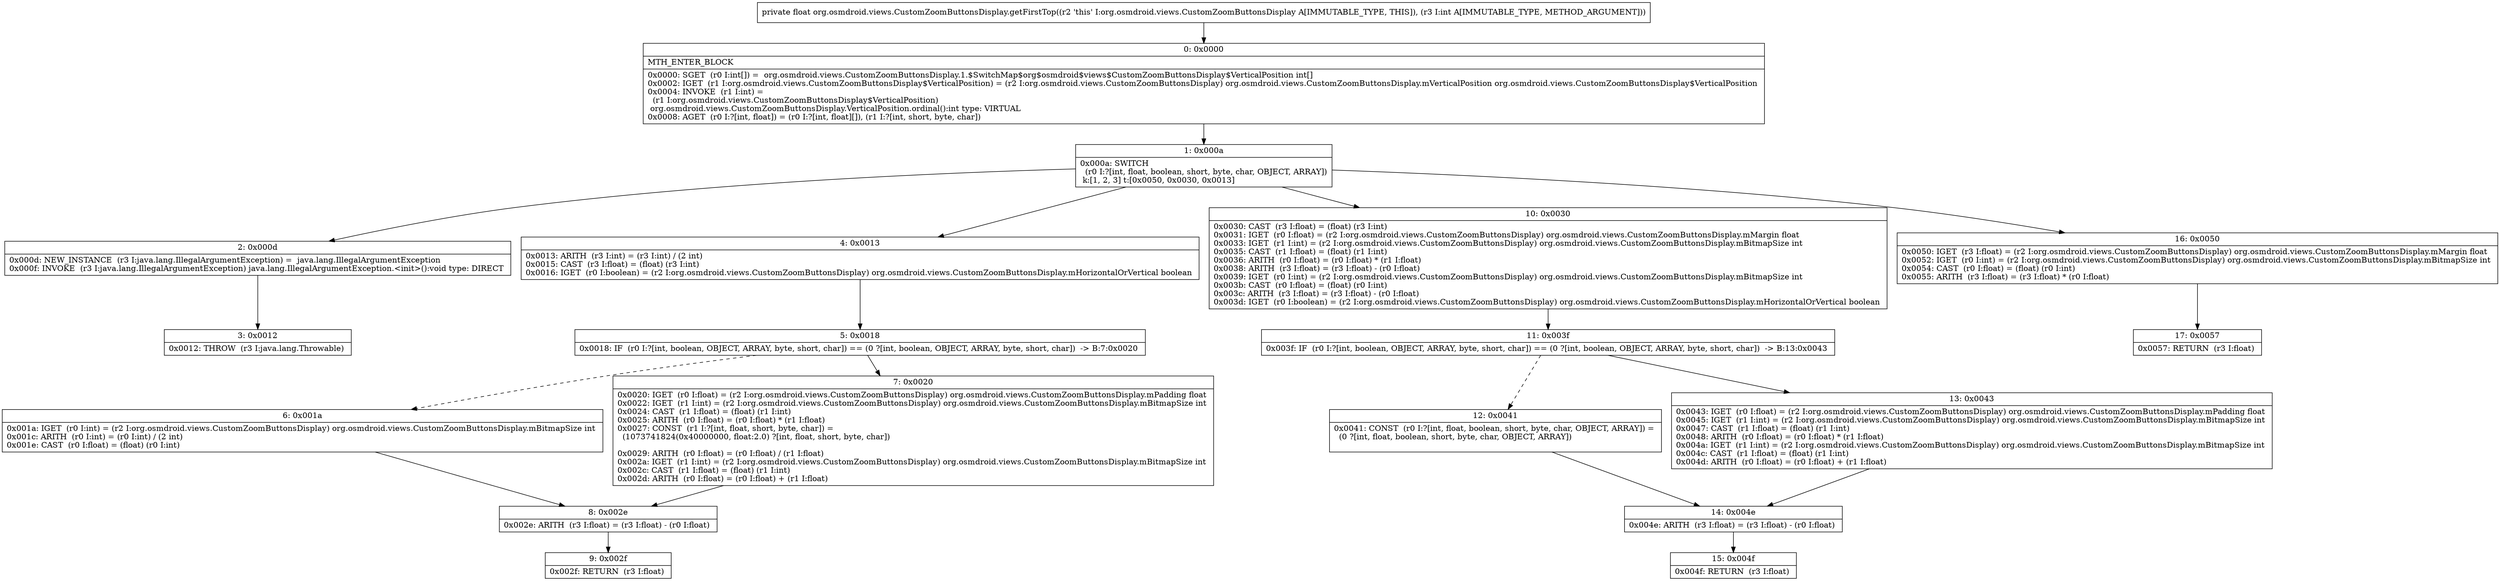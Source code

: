 digraph "CFG fororg.osmdroid.views.CustomZoomButtonsDisplay.getFirstTop(I)F" {
Node_0 [shape=record,label="{0\:\ 0x0000|MTH_ENTER_BLOCK\l|0x0000: SGET  (r0 I:int[]) =  org.osmdroid.views.CustomZoomButtonsDisplay.1.$SwitchMap$org$osmdroid$views$CustomZoomButtonsDisplay$VerticalPosition int[] \l0x0002: IGET  (r1 I:org.osmdroid.views.CustomZoomButtonsDisplay$VerticalPosition) = (r2 I:org.osmdroid.views.CustomZoomButtonsDisplay) org.osmdroid.views.CustomZoomButtonsDisplay.mVerticalPosition org.osmdroid.views.CustomZoomButtonsDisplay$VerticalPosition \l0x0004: INVOKE  (r1 I:int) = \l  (r1 I:org.osmdroid.views.CustomZoomButtonsDisplay$VerticalPosition)\l org.osmdroid.views.CustomZoomButtonsDisplay.VerticalPosition.ordinal():int type: VIRTUAL \l0x0008: AGET  (r0 I:?[int, float]) = (r0 I:?[int, float][]), (r1 I:?[int, short, byte, char]) \l}"];
Node_1 [shape=record,label="{1\:\ 0x000a|0x000a: SWITCH  \l  (r0 I:?[int, float, boolean, short, byte, char, OBJECT, ARRAY])\l k:[1, 2, 3] t:[0x0050, 0x0030, 0x0013] \l}"];
Node_2 [shape=record,label="{2\:\ 0x000d|0x000d: NEW_INSTANCE  (r3 I:java.lang.IllegalArgumentException) =  java.lang.IllegalArgumentException \l0x000f: INVOKE  (r3 I:java.lang.IllegalArgumentException) java.lang.IllegalArgumentException.\<init\>():void type: DIRECT \l}"];
Node_3 [shape=record,label="{3\:\ 0x0012|0x0012: THROW  (r3 I:java.lang.Throwable) \l}"];
Node_4 [shape=record,label="{4\:\ 0x0013|0x0013: ARITH  (r3 I:int) = (r3 I:int) \/ (2 int) \l0x0015: CAST  (r3 I:float) = (float) (r3 I:int) \l0x0016: IGET  (r0 I:boolean) = (r2 I:org.osmdroid.views.CustomZoomButtonsDisplay) org.osmdroid.views.CustomZoomButtonsDisplay.mHorizontalOrVertical boolean \l}"];
Node_5 [shape=record,label="{5\:\ 0x0018|0x0018: IF  (r0 I:?[int, boolean, OBJECT, ARRAY, byte, short, char]) == (0 ?[int, boolean, OBJECT, ARRAY, byte, short, char])  \-\> B:7:0x0020 \l}"];
Node_6 [shape=record,label="{6\:\ 0x001a|0x001a: IGET  (r0 I:int) = (r2 I:org.osmdroid.views.CustomZoomButtonsDisplay) org.osmdroid.views.CustomZoomButtonsDisplay.mBitmapSize int \l0x001c: ARITH  (r0 I:int) = (r0 I:int) \/ (2 int) \l0x001e: CAST  (r0 I:float) = (float) (r0 I:int) \l}"];
Node_7 [shape=record,label="{7\:\ 0x0020|0x0020: IGET  (r0 I:float) = (r2 I:org.osmdroid.views.CustomZoomButtonsDisplay) org.osmdroid.views.CustomZoomButtonsDisplay.mPadding float \l0x0022: IGET  (r1 I:int) = (r2 I:org.osmdroid.views.CustomZoomButtonsDisplay) org.osmdroid.views.CustomZoomButtonsDisplay.mBitmapSize int \l0x0024: CAST  (r1 I:float) = (float) (r1 I:int) \l0x0025: ARITH  (r0 I:float) = (r0 I:float) * (r1 I:float) \l0x0027: CONST  (r1 I:?[int, float, short, byte, char]) = \l  (1073741824(0x40000000, float:2.0) ?[int, float, short, byte, char])\l \l0x0029: ARITH  (r0 I:float) = (r0 I:float) \/ (r1 I:float) \l0x002a: IGET  (r1 I:int) = (r2 I:org.osmdroid.views.CustomZoomButtonsDisplay) org.osmdroid.views.CustomZoomButtonsDisplay.mBitmapSize int \l0x002c: CAST  (r1 I:float) = (float) (r1 I:int) \l0x002d: ARITH  (r0 I:float) = (r0 I:float) + (r1 I:float) \l}"];
Node_8 [shape=record,label="{8\:\ 0x002e|0x002e: ARITH  (r3 I:float) = (r3 I:float) \- (r0 I:float) \l}"];
Node_9 [shape=record,label="{9\:\ 0x002f|0x002f: RETURN  (r3 I:float) \l}"];
Node_10 [shape=record,label="{10\:\ 0x0030|0x0030: CAST  (r3 I:float) = (float) (r3 I:int) \l0x0031: IGET  (r0 I:float) = (r2 I:org.osmdroid.views.CustomZoomButtonsDisplay) org.osmdroid.views.CustomZoomButtonsDisplay.mMargin float \l0x0033: IGET  (r1 I:int) = (r2 I:org.osmdroid.views.CustomZoomButtonsDisplay) org.osmdroid.views.CustomZoomButtonsDisplay.mBitmapSize int \l0x0035: CAST  (r1 I:float) = (float) (r1 I:int) \l0x0036: ARITH  (r0 I:float) = (r0 I:float) * (r1 I:float) \l0x0038: ARITH  (r3 I:float) = (r3 I:float) \- (r0 I:float) \l0x0039: IGET  (r0 I:int) = (r2 I:org.osmdroid.views.CustomZoomButtonsDisplay) org.osmdroid.views.CustomZoomButtonsDisplay.mBitmapSize int \l0x003b: CAST  (r0 I:float) = (float) (r0 I:int) \l0x003c: ARITH  (r3 I:float) = (r3 I:float) \- (r0 I:float) \l0x003d: IGET  (r0 I:boolean) = (r2 I:org.osmdroid.views.CustomZoomButtonsDisplay) org.osmdroid.views.CustomZoomButtonsDisplay.mHorizontalOrVertical boolean \l}"];
Node_11 [shape=record,label="{11\:\ 0x003f|0x003f: IF  (r0 I:?[int, boolean, OBJECT, ARRAY, byte, short, char]) == (0 ?[int, boolean, OBJECT, ARRAY, byte, short, char])  \-\> B:13:0x0043 \l}"];
Node_12 [shape=record,label="{12\:\ 0x0041|0x0041: CONST  (r0 I:?[int, float, boolean, short, byte, char, OBJECT, ARRAY]) = \l  (0 ?[int, float, boolean, short, byte, char, OBJECT, ARRAY])\l \l}"];
Node_13 [shape=record,label="{13\:\ 0x0043|0x0043: IGET  (r0 I:float) = (r2 I:org.osmdroid.views.CustomZoomButtonsDisplay) org.osmdroid.views.CustomZoomButtonsDisplay.mPadding float \l0x0045: IGET  (r1 I:int) = (r2 I:org.osmdroid.views.CustomZoomButtonsDisplay) org.osmdroid.views.CustomZoomButtonsDisplay.mBitmapSize int \l0x0047: CAST  (r1 I:float) = (float) (r1 I:int) \l0x0048: ARITH  (r0 I:float) = (r0 I:float) * (r1 I:float) \l0x004a: IGET  (r1 I:int) = (r2 I:org.osmdroid.views.CustomZoomButtonsDisplay) org.osmdroid.views.CustomZoomButtonsDisplay.mBitmapSize int \l0x004c: CAST  (r1 I:float) = (float) (r1 I:int) \l0x004d: ARITH  (r0 I:float) = (r0 I:float) + (r1 I:float) \l}"];
Node_14 [shape=record,label="{14\:\ 0x004e|0x004e: ARITH  (r3 I:float) = (r3 I:float) \- (r0 I:float) \l}"];
Node_15 [shape=record,label="{15\:\ 0x004f|0x004f: RETURN  (r3 I:float) \l}"];
Node_16 [shape=record,label="{16\:\ 0x0050|0x0050: IGET  (r3 I:float) = (r2 I:org.osmdroid.views.CustomZoomButtonsDisplay) org.osmdroid.views.CustomZoomButtonsDisplay.mMargin float \l0x0052: IGET  (r0 I:int) = (r2 I:org.osmdroid.views.CustomZoomButtonsDisplay) org.osmdroid.views.CustomZoomButtonsDisplay.mBitmapSize int \l0x0054: CAST  (r0 I:float) = (float) (r0 I:int) \l0x0055: ARITH  (r3 I:float) = (r3 I:float) * (r0 I:float) \l}"];
Node_17 [shape=record,label="{17\:\ 0x0057|0x0057: RETURN  (r3 I:float) \l}"];
MethodNode[shape=record,label="{private float org.osmdroid.views.CustomZoomButtonsDisplay.getFirstTop((r2 'this' I:org.osmdroid.views.CustomZoomButtonsDisplay A[IMMUTABLE_TYPE, THIS]), (r3 I:int A[IMMUTABLE_TYPE, METHOD_ARGUMENT])) }"];
MethodNode -> Node_0;
Node_0 -> Node_1;
Node_1 -> Node_2;
Node_1 -> Node_4;
Node_1 -> Node_10;
Node_1 -> Node_16;
Node_2 -> Node_3;
Node_4 -> Node_5;
Node_5 -> Node_6[style=dashed];
Node_5 -> Node_7;
Node_6 -> Node_8;
Node_7 -> Node_8;
Node_8 -> Node_9;
Node_10 -> Node_11;
Node_11 -> Node_12[style=dashed];
Node_11 -> Node_13;
Node_12 -> Node_14;
Node_13 -> Node_14;
Node_14 -> Node_15;
Node_16 -> Node_17;
}

